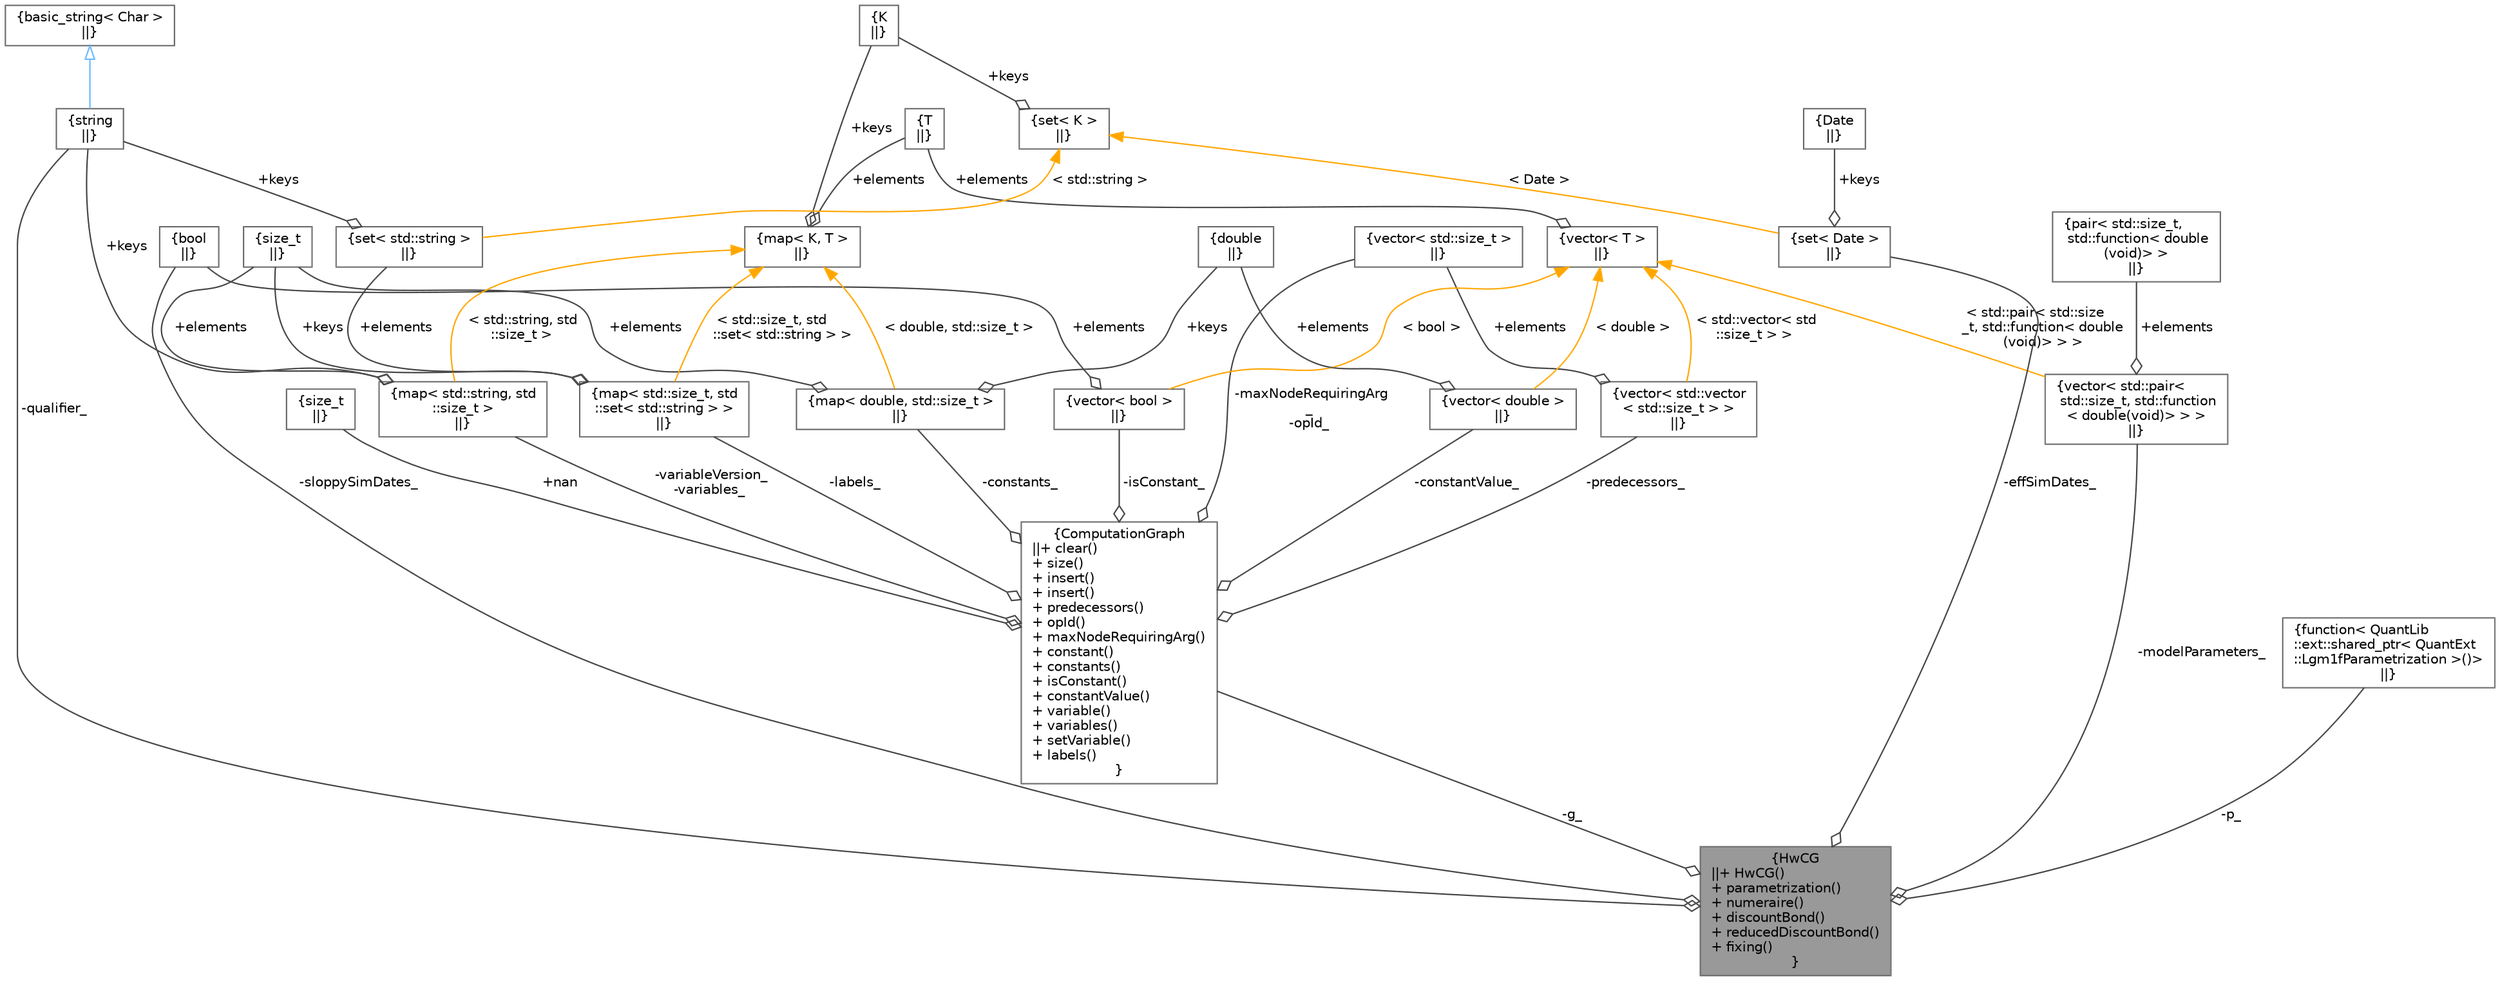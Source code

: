 digraph "HwCG"
{
 // INTERACTIVE_SVG=YES
 // LATEX_PDF_SIZE
  bgcolor="transparent";
  edge [fontname=Helvetica,fontsize=10,labelfontname=Helvetica,labelfontsize=10];
  node [fontname=Helvetica,fontsize=10,shape=box,height=0.2,width=0.4];
  Node1 [label="{HwCG\n||+ HwCG()\l+ parametrization()\l+ numeraire()\l+ discountBond()\l+ reducedDiscountBond()\l+ fixing()\l}",height=0.2,width=0.4,color="gray40", fillcolor="grey60", style="filled", fontcolor="black",tooltip=" "];
  Node2 -> Node1 [color="grey25",style="solid",label=" -qualifier_" ,arrowhead="odiamond"];
  Node2 [label="{string\n||}",height=0.2,width=0.4,color="gray40", fillcolor="white", style="filled",tooltip=" "];
  Node3 -> Node2 [dir="back",color="steelblue1",style="solid",arrowtail="onormal"];
  Node3 [label="{basic_string\< Char \>\n||}",height=0.2,width=0.4,color="gray40", fillcolor="white", style="filled",tooltip=" "];
  Node4 -> Node1 [color="grey25",style="solid",label=" -g_" ,arrowhead="odiamond"];
  Node4 [label="{ComputationGraph\n||+ clear()\l+ size()\l+ insert()\l+ insert()\l+ predecessors()\l+ opId()\l+ maxNodeRequiringArg()\l+ constant()\l+ constants()\l+ isConstant()\l+ constantValue()\l+ variable()\l+ variables()\l+ setVariable()\l+ labels()\l}",height=0.2,width=0.4,color="gray40", fillcolor="white", style="filled",URL="C:/dev/ORE/documentation/QuantExt/doc/quantext.tag$class_quant_ext_1_1_computation_graph.html",tooltip=" "];
  Node5 -> Node4 [color="grey25",style="solid",label=" +nan" ,arrowhead="odiamond"];
  Node5 [label="{size_t\n||}",height=0.2,width=0.4,color="gray40", fillcolor="white", style="filled",tooltip=" "];
  Node6 -> Node4 [color="grey25",style="solid",label=" -predecessors_" ,arrowhead="odiamond"];
  Node6 [label="{vector\< std::vector\l\< std::size_t \> \>\n||}",height=0.2,width=0.4,color="gray40", fillcolor="white", style="filled",tooltip=" "];
  Node7 -> Node6 [color="grey25",style="solid",label=" +elements" ,arrowhead="odiamond"];
  Node7 [label="{vector\< std::size_t \>\n||}",height=0.2,width=0.4,color="gray40", fillcolor="white", style="filled",tooltip=" "];
  Node8 -> Node6 [dir="back",color="orange",style="solid",label=" \< std::vector\< std\l::size_t \> \>" ];
  Node8 [label="{vector\< T \>\n||}",height=0.2,width=0.4,color="gray40", fillcolor="white", style="filled",tooltip=" "];
  Node9 -> Node8 [color="grey25",style="solid",label=" +elements" ,arrowhead="odiamond"];
  Node9 [label="{T\n||}",height=0.2,width=0.4,color="gray40", fillcolor="white", style="filled",tooltip=" "];
  Node7 -> Node4 [color="grey25",style="solid",label=" -maxNodeRequiringArg\l_\n-opId_" ,arrowhead="odiamond"];
  Node10 -> Node4 [color="grey25",style="solid",label=" -isConstant_" ,arrowhead="odiamond"];
  Node10 [label="{vector\< bool \>\n||}",height=0.2,width=0.4,color="gray40", fillcolor="white", style="filled",tooltip=" "];
  Node11 -> Node10 [color="grey25",style="solid",label=" +elements" ,arrowhead="odiamond"];
  Node11 [label="{bool\n||}",height=0.2,width=0.4,color="gray40", fillcolor="white", style="filled",URL="$classbool.html",tooltip=" "];
  Node8 -> Node10 [dir="back",color="orange",style="solid",label=" \< bool \>" ];
  Node12 -> Node4 [color="grey25",style="solid",label=" -constantValue_" ,arrowhead="odiamond"];
  Node12 [label="{vector\< double \>\n||}",height=0.2,width=0.4,color="gray40", fillcolor="white", style="filled",tooltip=" "];
  Node13 -> Node12 [color="grey25",style="solid",label=" +elements" ,arrowhead="odiamond"];
  Node13 [label="{double\n||}",height=0.2,width=0.4,color="gray40", fillcolor="white", style="filled",tooltip=" "];
  Node8 -> Node12 [dir="back",color="orange",style="solid",label=" \< double \>" ];
  Node14 -> Node4 [color="grey25",style="solid",label=" -constants_" ,arrowhead="odiamond"];
  Node14 [label="{map\< double, std::size_t \>\n||}",height=0.2,width=0.4,color="gray40", fillcolor="white", style="filled",tooltip=" "];
  Node13 -> Node14 [color="grey25",style="solid",label=" +keys" ,arrowhead="odiamond"];
  Node15 -> Node14 [color="grey25",style="solid",label=" +elements" ,arrowhead="odiamond"];
  Node15 [label="{size_t\n||}",height=0.2,width=0.4,color="gray40", fillcolor="white", style="filled",tooltip=" "];
  Node16 -> Node14 [dir="back",color="orange",style="solid",label=" \< double, std::size_t \>" ];
  Node16 [label="{map\< K, T \>\n||}",height=0.2,width=0.4,color="gray40", fillcolor="white", style="filled",tooltip=" "];
  Node17 -> Node16 [color="grey25",style="solid",label=" +keys" ,arrowhead="odiamond"];
  Node17 [label="{K\n||}",height=0.2,width=0.4,color="gray40", fillcolor="white", style="filled",tooltip=" "];
  Node9 -> Node16 [color="grey25",style="solid",label=" +elements" ,arrowhead="odiamond"];
  Node18 -> Node4 [color="grey25",style="solid",label=" -variableVersion_\n-variables_" ,arrowhead="odiamond"];
  Node18 [label="{map\< std::string, std\l::size_t \>\n||}",height=0.2,width=0.4,color="gray40", fillcolor="white", style="filled",tooltip=" "];
  Node2 -> Node18 [color="grey25",style="solid",label=" +keys" ,arrowhead="odiamond"];
  Node15 -> Node18 [color="grey25",style="solid",label=" +elements" ,arrowhead="odiamond"];
  Node16 -> Node18 [dir="back",color="orange",style="solid",label=" \< std::string, std\l::size_t \>" ];
  Node19 -> Node4 [color="grey25",style="solid",label=" -labels_" ,arrowhead="odiamond"];
  Node19 [label="{map\< std::size_t, std\l::set\< std::string \> \>\n||}",height=0.2,width=0.4,color="gray40", fillcolor="white", style="filled",tooltip=" "];
  Node15 -> Node19 [color="grey25",style="solid",label=" +keys" ,arrowhead="odiamond"];
  Node20 -> Node19 [color="grey25",style="solid",label=" +elements" ,arrowhead="odiamond"];
  Node20 [label="{set\< std::string \>\n||}",height=0.2,width=0.4,color="gray40", fillcolor="white", style="filled",tooltip=" "];
  Node2 -> Node20 [color="grey25",style="solid",label=" +keys" ,arrowhead="odiamond"];
  Node21 -> Node20 [dir="back",color="orange",style="solid",label=" \< std::string \>" ];
  Node21 [label="{set\< K \>\n||}",height=0.2,width=0.4,color="gray40", fillcolor="white", style="filled",tooltip=" "];
  Node17 -> Node21 [color="grey25",style="solid",label=" +keys" ,arrowhead="odiamond"];
  Node16 -> Node19 [dir="back",color="orange",style="solid",label=" \< std::size_t, std\l::set\< std::string \> \>" ];
  Node22 -> Node1 [color="grey25",style="solid",label=" -p_" ,arrowhead="odiamond"];
  Node22 [label="{function\< QuantLib\l::ext::shared_ptr\< QuantExt\l::Lgm1fParametrization \>()\>\n||}",height=0.2,width=0.4,color="gray40", fillcolor="white", style="filled",tooltip=" "];
  Node23 -> Node1 [color="grey25",style="solid",label=" -modelParameters_" ,arrowhead="odiamond"];
  Node23 [label="{vector\< std::pair\<\l std::size_t, std::function\l\< double(void)\> \> \>\n||}",height=0.2,width=0.4,color="gray40", fillcolor="white", style="filled",tooltip=" "];
  Node24 -> Node23 [color="grey25",style="solid",label=" +elements" ,arrowhead="odiamond"];
  Node24 [label="{pair\< std::size_t,\l std::function\< double\l(void)\> \>\n||}",height=0.2,width=0.4,color="gray40", fillcolor="white", style="filled",tooltip=" "];
  Node8 -> Node23 [dir="back",color="orange",style="solid",label=" \< std::pair\< std::size\l_t, std::function\< double\l(void)\> \> \>" ];
  Node11 -> Node1 [color="grey25",style="solid",label=" -sloppySimDates_" ,arrowhead="odiamond"];
  Node25 -> Node1 [color="grey25",style="solid",label=" -effSimDates_" ,arrowhead="odiamond"];
  Node25 [label="{set\< Date \>\n||}",height=0.2,width=0.4,color="gray40", fillcolor="white", style="filled",tooltip=" "];
  Node26 -> Node25 [color="grey25",style="solid",label=" +keys" ,arrowhead="odiamond"];
  Node26 [label="{Date\n||}",height=0.2,width=0.4,color="gray40", fillcolor="white", style="filled",tooltip=" "];
  Node21 -> Node25 [dir="back",color="orange",style="solid",label=" \< Date \>" ];
}
